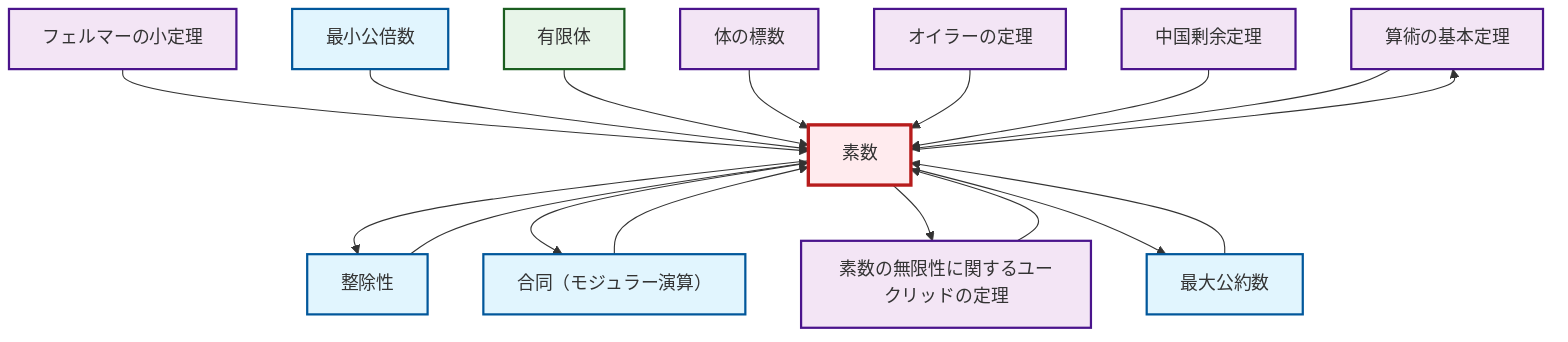 graph TD
    classDef definition fill:#e1f5fe,stroke:#01579b,stroke-width:2px
    classDef theorem fill:#f3e5f5,stroke:#4a148c,stroke-width:2px
    classDef axiom fill:#fff3e0,stroke:#e65100,stroke-width:2px
    classDef example fill:#e8f5e9,stroke:#1b5e20,stroke-width:2px
    classDef current fill:#ffebee,stroke:#b71c1c,stroke-width:3px
    thm-fundamental-arithmetic["算術の基本定理"]:::theorem
    thm-fermat-little["フェルマーの小定理"]:::theorem
    def-prime["素数"]:::definition
    def-congruence["合同（モジュラー演算）"]:::definition
    ex-finite-field["有限体"]:::example
    thm-chinese-remainder["中国剰余定理"]:::theorem
    def-divisibility["整除性"]:::definition
    thm-field-characteristic["体の標数"]:::theorem
    def-lcm["最小公倍数"]:::definition
    thm-euclid-infinitude-primes["素数の無限性に関するユークリッドの定理"]:::theorem
    def-gcd["最大公約数"]:::definition
    thm-euler["オイラーの定理"]:::theorem
    def-prime --> def-divisibility
    thm-euclid-infinitude-primes --> def-prime
    def-gcd --> def-prime
    def-prime --> def-congruence
    thm-fermat-little --> def-prime
    def-lcm --> def-prime
    def-prime --> thm-euclid-infinitude-primes
    def-congruence --> def-prime
    ex-finite-field --> def-prime
    def-divisibility --> def-prime
    thm-field-characteristic --> def-prime
    thm-euler --> def-prime
    def-prime --> def-gcd
    thm-chinese-remainder --> def-prime
    def-prime --> thm-fundamental-arithmetic
    thm-fundamental-arithmetic --> def-prime
    class def-prime current